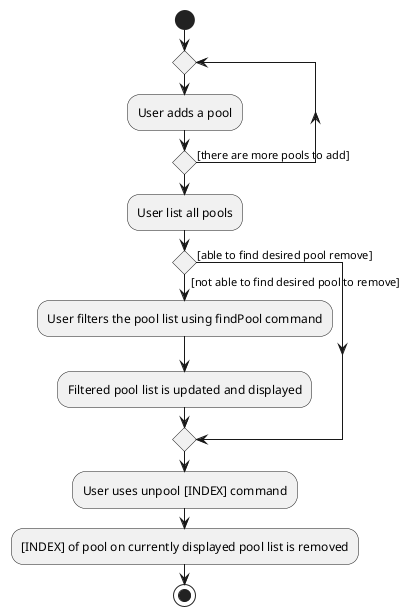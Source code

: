 @startuml
skinparam conditionStyle diamond
start
repeat
  :User adds a pool;
repeatwhile ([there are more pools to add])
:User list all pools;
if () then ([not able to find desired pool to remove])
    :User filters the pool list using findPool command;
    :Filtered pool list is updated and displayed;
else ([able to find desired pool remove])
endif
:User uses unpool [INDEX] command;
:[INDEX] of pool on currently displayed pool list is removed;
stop
@enduml
